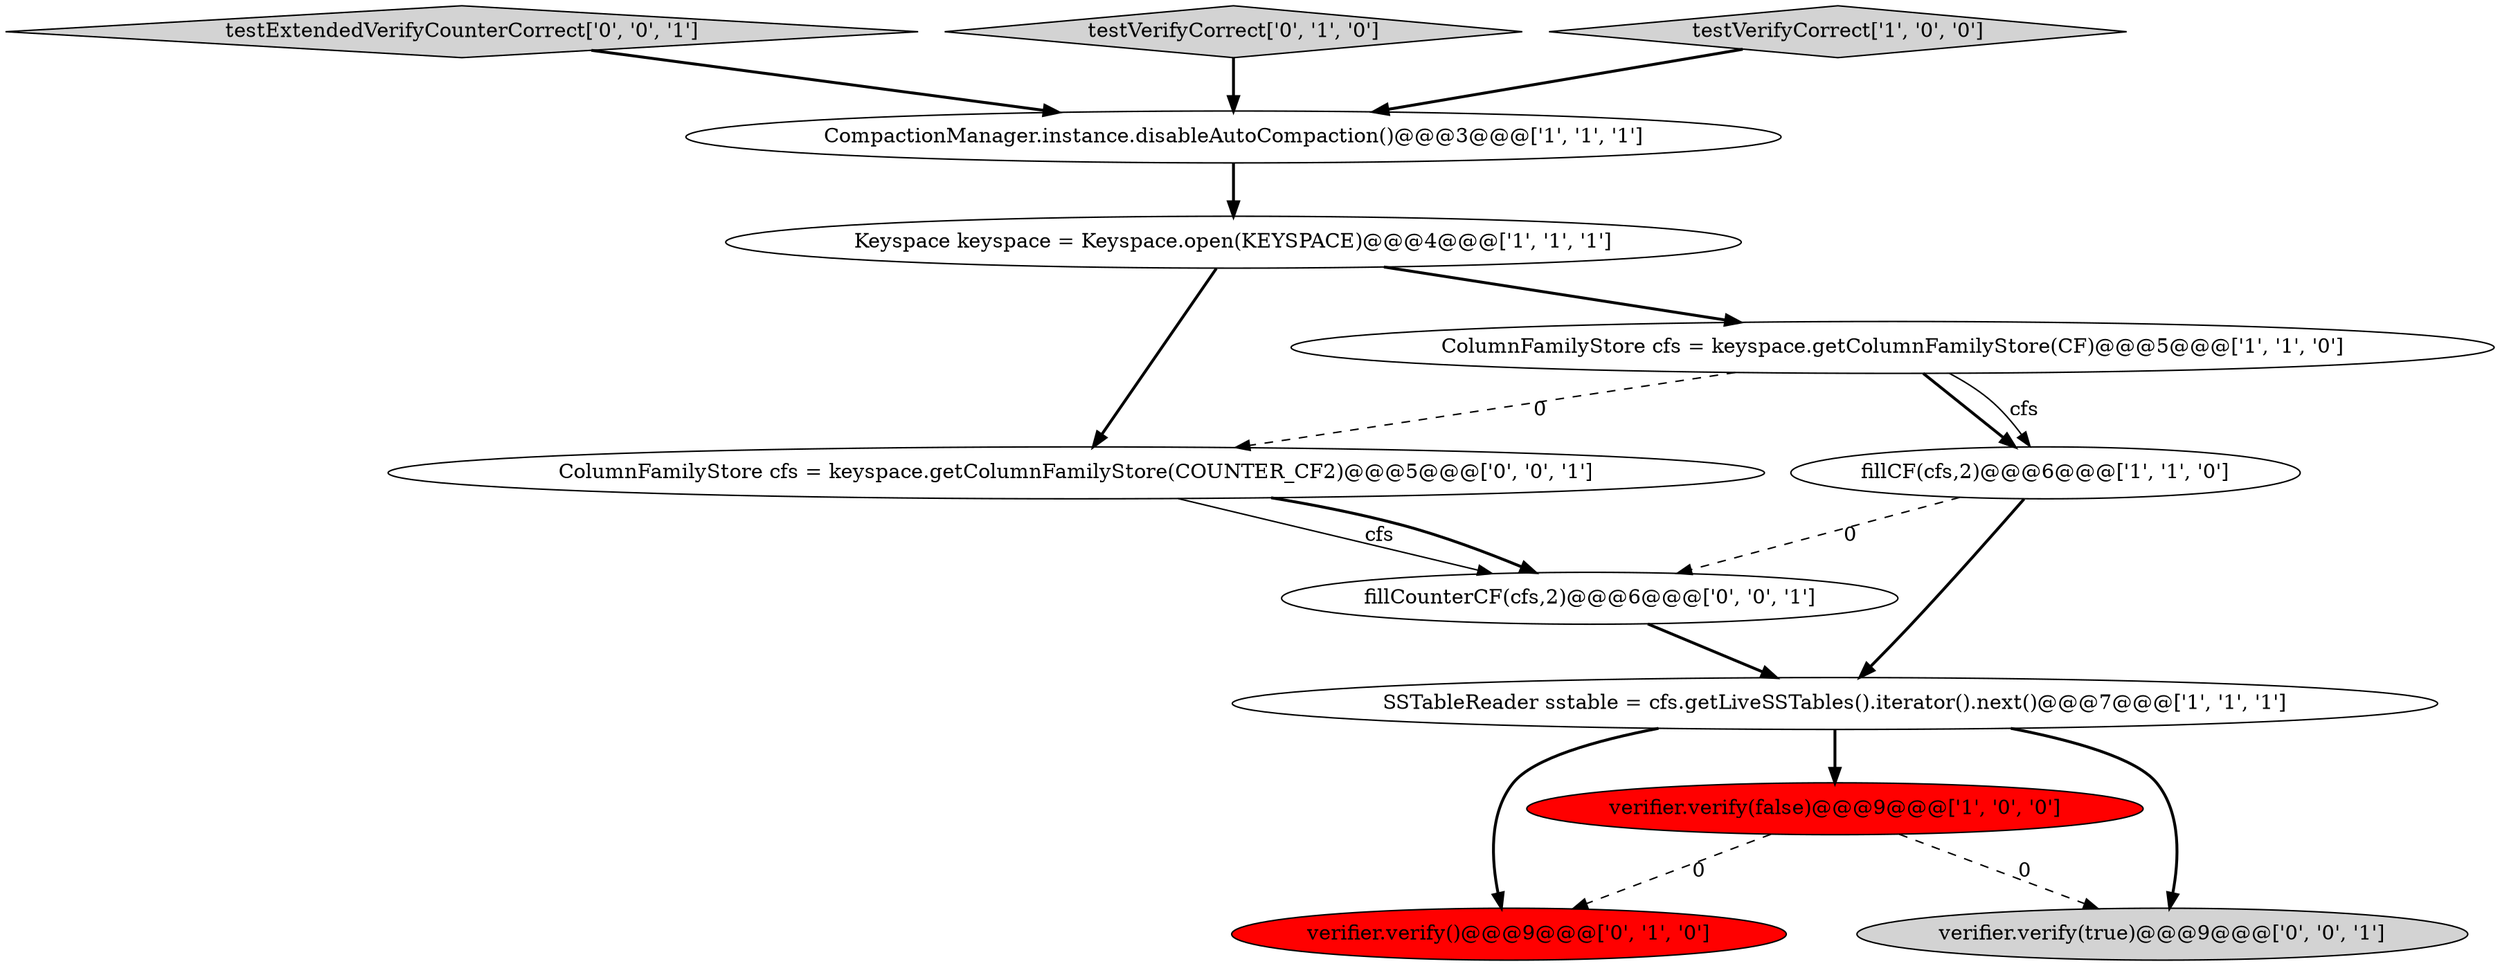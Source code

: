 digraph {
7 [style = filled, label = "verifier.verify()@@@9@@@['0', '1', '0']", fillcolor = red, shape = ellipse image = "AAA1AAABBB2BBB"];
10 [style = filled, label = "ColumnFamilyStore cfs = keyspace.getColumnFamilyStore(COUNTER_CF2)@@@5@@@['0', '0', '1']", fillcolor = white, shape = ellipse image = "AAA0AAABBB3BBB"];
12 [style = filled, label = "testExtendedVerifyCounterCorrect['0', '0', '1']", fillcolor = lightgray, shape = diamond image = "AAA0AAABBB3BBB"];
5 [style = filled, label = "Keyspace keyspace = Keyspace.open(KEYSPACE)@@@4@@@['1', '1', '1']", fillcolor = white, shape = ellipse image = "AAA0AAABBB1BBB"];
2 [style = filled, label = "SSTableReader sstable = cfs.getLiveSSTables().iterator().next()@@@7@@@['1', '1', '1']", fillcolor = white, shape = ellipse image = "AAA0AAABBB1BBB"];
0 [style = filled, label = "verifier.verify(false)@@@9@@@['1', '0', '0']", fillcolor = red, shape = ellipse image = "AAA1AAABBB1BBB"];
1 [style = filled, label = "CompactionManager.instance.disableAutoCompaction()@@@3@@@['1', '1', '1']", fillcolor = white, shape = ellipse image = "AAA0AAABBB1BBB"];
11 [style = filled, label = "fillCounterCF(cfs,2)@@@6@@@['0', '0', '1']", fillcolor = white, shape = ellipse image = "AAA0AAABBB3BBB"];
8 [style = filled, label = "testVerifyCorrect['0', '1', '0']", fillcolor = lightgray, shape = diamond image = "AAA0AAABBB2BBB"];
6 [style = filled, label = "fillCF(cfs,2)@@@6@@@['1', '1', '0']", fillcolor = white, shape = ellipse image = "AAA0AAABBB1BBB"];
9 [style = filled, label = "verifier.verify(true)@@@9@@@['0', '0', '1']", fillcolor = lightgray, shape = ellipse image = "AAA0AAABBB3BBB"];
3 [style = filled, label = "testVerifyCorrect['1', '0', '0']", fillcolor = lightgray, shape = diamond image = "AAA0AAABBB1BBB"];
4 [style = filled, label = "ColumnFamilyStore cfs = keyspace.getColumnFamilyStore(CF)@@@5@@@['1', '1', '0']", fillcolor = white, shape = ellipse image = "AAA0AAABBB1BBB"];
1->5 [style = bold, label=""];
8->1 [style = bold, label=""];
5->10 [style = bold, label=""];
10->11 [style = solid, label="cfs"];
2->0 [style = bold, label=""];
10->11 [style = bold, label=""];
2->7 [style = bold, label=""];
2->9 [style = bold, label=""];
0->9 [style = dashed, label="0"];
4->10 [style = dashed, label="0"];
3->1 [style = bold, label=""];
0->7 [style = dashed, label="0"];
12->1 [style = bold, label=""];
4->6 [style = bold, label=""];
11->2 [style = bold, label=""];
5->4 [style = bold, label=""];
4->6 [style = solid, label="cfs"];
6->11 [style = dashed, label="0"];
6->2 [style = bold, label=""];
}
